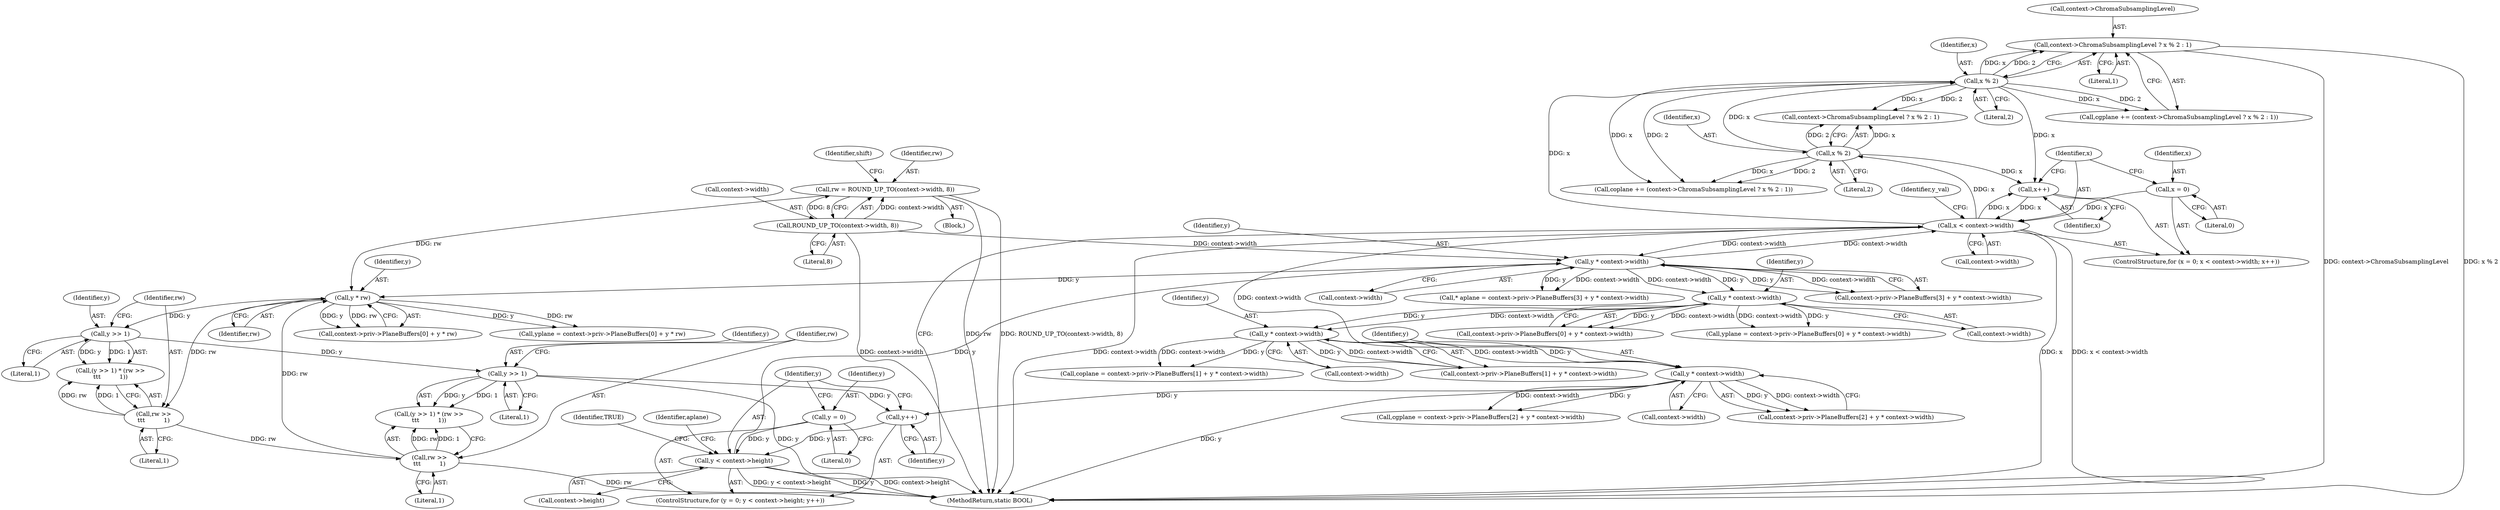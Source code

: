 digraph "0_FreeRDP_d1112c279bd1a327e8e4d0b5f371458bf2579659@pointer" {
"1000399" [label="(Call,context->ChromaSubsamplingLevel ? x % 2 : 1)"];
"1000403" [label="(Call,x % 2)"];
"1000393" [label="(Call,x % 2)"];
"1000283" [label="(Call,x < context->width)"];
"1000288" [label="(Call,x++)"];
"1000280" [label="(Call,x = 0)"];
"1000274" [label="(Call,y * context->width)"];
"1000259" [label="(Call,y * context->width)"];
"1000244" [label="(Call,y * context->width)"];
"1000175" [label="(Call,y * context->width)"];
"1000153" [label="(Call,y < context->height)"];
"1000158" [label="(Call,y++)"];
"1000226" [label="(Call,y >> 1)"];
"1000209" [label="(Call,y >> 1)"];
"1000195" [label="(Call,y * rw)"];
"1000125" [label="(Call,rw = ROUND_UP_TO(context->width, 8))"];
"1000127" [label="(Call,ROUND_UP_TO(context->width, 8))"];
"1000229" [label="(Call,rw >>\n\t\t\t          1)"];
"1000212" [label="(Call,rw >>\n\t\t\t          1)"];
"1000150" [label="(Call,y = 0)"];
"1000404" [label="(Identifier,x)"];
"1000281" [label="(Identifier,x)"];
"1000175" [label="(Call,y * context->width)"];
"1000244" [label="(Call,y * context->width)"];
"1000249" [label="(Call,coplane = context->priv->PlaneBuffers[1] + y * context->width)"];
"1000259" [label="(Call,y * context->width)"];
"1000246" [label="(Call,context->width)"];
"1000195" [label="(Call,y * rw)"];
"1000154" [label="(Identifier,y)"];
"1000226" [label="(Call,y >> 1)"];
"1000228" [label="(Literal,1)"];
"1000283" [label="(Call,x < context->width)"];
"1000282" [label="(Literal,0)"];
"1000153" [label="(Call,y < context->height)"];
"1000110" [label="(Block,)"];
"1000387" [label="(Call,coplane += (context->ChromaSubsamplingLevel ? x % 2 : 1))"];
"1000227" [label="(Identifier,y)"];
"1000155" [label="(Call,context->height)"];
"1000405" [label="(Literal,2)"];
"1000251" [label="(Call,context->priv->PlaneBuffers[1] + y * context->width)"];
"1000261" [label="(Call,context->width)"];
"1000395" [label="(Literal,2)"];
"1000284" [label="(Identifier,x)"];
"1000266" [label="(Call,context->priv->PlaneBuffers[2] + y * context->width)"];
"1000177" [label="(Call,context->width)"];
"1000176" [label="(Identifier,y)"];
"1000150" [label="(Call,y = 0)"];
"1000151" [label="(Identifier,y)"];
"1000411" [label="(MethodReturn,static BOOL)"];
"1000397" [label="(Call,cgplane += (context->ChromaSubsamplingLevel ? x % 2 : 1))"];
"1000209" [label="(Call,y >> 1)"];
"1000275" [label="(Identifier,y)"];
"1000406" [label="(Literal,1)"];
"1000280" [label="(Call,x = 0)"];
"1000165" [label="(Call,* aplane = context->priv->PlaneBuffers[3] + y * context->width)"];
"1000185" [label="(Call,yplane = context->priv->PlaneBuffers[0] + y * rw)"];
"1000260" [label="(Identifier,y)"];
"1000229" [label="(Call,rw >>\n\t\t\t          1)"];
"1000133" [label="(Identifier,shift)"];
"1000131" [label="(Literal,8)"];
"1000274" [label="(Call,y * context->width)"];
"1000230" [label="(Identifier,rw)"];
"1000394" [label="(Identifier,x)"];
"1000211" [label="(Literal,1)"];
"1000197" [label="(Identifier,rw)"];
"1000149" [label="(ControlStructure,for (y = 0; y < context->height; y++))"];
"1000276" [label="(Call,context->width)"];
"1000187" [label="(Call,context->priv->PlaneBuffers[0] + y * rw)"];
"1000128" [label="(Call,context->width)"];
"1000152" [label="(Literal,0)"];
"1000126" [label="(Identifier,rw)"];
"1000196" [label="(Identifier,y)"];
"1000225" [label="(Call,(y >> 1) * (rw >>\n\t\t\t          1))"];
"1000125" [label="(Call,rw = ROUND_UP_TO(context->width, 8))"];
"1000158" [label="(Call,y++)"];
"1000231" [label="(Literal,1)"];
"1000210" [label="(Identifier,y)"];
"1000212" [label="(Call,rw >>\n\t\t\t          1)"];
"1000167" [label="(Call,context->priv->PlaneBuffers[3] + y * context->width)"];
"1000214" [label="(Literal,1)"];
"1000236" [label="(Call,context->priv->PlaneBuffers[0] + y * context->width)"];
"1000393" [label="(Call,x % 2)"];
"1000285" [label="(Call,context->width)"];
"1000234" [label="(Call,yplane = context->priv->PlaneBuffers[0] + y * context->width)"];
"1000127" [label="(Call,ROUND_UP_TO(context->width, 8))"];
"1000288" [label="(Call,x++)"];
"1000289" [label="(Identifier,x)"];
"1000403" [label="(Call,x % 2)"];
"1000264" [label="(Call,cgplane = context->priv->PlaneBuffers[2] + y * context->width)"];
"1000410" [label="(Identifier,TRUE)"];
"1000389" [label="(Call,context->ChromaSubsamplingLevel ? x % 2 : 1)"];
"1000279" [label="(ControlStructure,for (x = 0; x < context->width; x++))"];
"1000159" [label="(Identifier,y)"];
"1000245" [label="(Identifier,y)"];
"1000166" [label="(Identifier,aplane)"];
"1000208" [label="(Call,(y >> 1) * (rw >>\n\t\t\t          1))"];
"1000213" [label="(Identifier,rw)"];
"1000399" [label="(Call,context->ChromaSubsamplingLevel ? x % 2 : 1)"];
"1000293" [label="(Identifier,y_val)"];
"1000400" [label="(Call,context->ChromaSubsamplingLevel)"];
"1000399" -> "1000397"  [label="AST: "];
"1000399" -> "1000403"  [label="CFG: "];
"1000399" -> "1000406"  [label="CFG: "];
"1000400" -> "1000399"  [label="AST: "];
"1000403" -> "1000399"  [label="AST: "];
"1000406" -> "1000399"  [label="AST: "];
"1000397" -> "1000399"  [label="CFG: "];
"1000399" -> "1000411"  [label="DDG: x % 2"];
"1000399" -> "1000411"  [label="DDG: context->ChromaSubsamplingLevel"];
"1000403" -> "1000399"  [label="DDG: x"];
"1000403" -> "1000399"  [label="DDG: 2"];
"1000403" -> "1000405"  [label="CFG: "];
"1000404" -> "1000403"  [label="AST: "];
"1000405" -> "1000403"  [label="AST: "];
"1000403" -> "1000288"  [label="DDG: x"];
"1000403" -> "1000387"  [label="DDG: x"];
"1000403" -> "1000387"  [label="DDG: 2"];
"1000403" -> "1000389"  [label="DDG: x"];
"1000403" -> "1000389"  [label="DDG: 2"];
"1000403" -> "1000397"  [label="DDG: x"];
"1000403" -> "1000397"  [label="DDG: 2"];
"1000393" -> "1000403"  [label="DDG: x"];
"1000283" -> "1000403"  [label="DDG: x"];
"1000393" -> "1000389"  [label="AST: "];
"1000393" -> "1000395"  [label="CFG: "];
"1000394" -> "1000393"  [label="AST: "];
"1000395" -> "1000393"  [label="AST: "];
"1000389" -> "1000393"  [label="CFG: "];
"1000393" -> "1000288"  [label="DDG: x"];
"1000393" -> "1000387"  [label="DDG: x"];
"1000393" -> "1000387"  [label="DDG: 2"];
"1000393" -> "1000389"  [label="DDG: x"];
"1000393" -> "1000389"  [label="DDG: 2"];
"1000283" -> "1000393"  [label="DDG: x"];
"1000283" -> "1000279"  [label="AST: "];
"1000283" -> "1000285"  [label="CFG: "];
"1000284" -> "1000283"  [label="AST: "];
"1000285" -> "1000283"  [label="AST: "];
"1000293" -> "1000283"  [label="CFG: "];
"1000159" -> "1000283"  [label="CFG: "];
"1000283" -> "1000411"  [label="DDG: context->width"];
"1000283" -> "1000411"  [label="DDG: x"];
"1000283" -> "1000411"  [label="DDG: x < context->width"];
"1000283" -> "1000175"  [label="DDG: context->width"];
"1000288" -> "1000283"  [label="DDG: x"];
"1000280" -> "1000283"  [label="DDG: x"];
"1000274" -> "1000283"  [label="DDG: context->width"];
"1000175" -> "1000283"  [label="DDG: context->width"];
"1000283" -> "1000288"  [label="DDG: x"];
"1000288" -> "1000279"  [label="AST: "];
"1000288" -> "1000289"  [label="CFG: "];
"1000289" -> "1000288"  [label="AST: "];
"1000284" -> "1000288"  [label="CFG: "];
"1000280" -> "1000279"  [label="AST: "];
"1000280" -> "1000282"  [label="CFG: "];
"1000281" -> "1000280"  [label="AST: "];
"1000282" -> "1000280"  [label="AST: "];
"1000284" -> "1000280"  [label="CFG: "];
"1000274" -> "1000266"  [label="AST: "];
"1000274" -> "1000276"  [label="CFG: "];
"1000275" -> "1000274"  [label="AST: "];
"1000276" -> "1000274"  [label="AST: "];
"1000266" -> "1000274"  [label="CFG: "];
"1000274" -> "1000411"  [label="DDG: y"];
"1000274" -> "1000158"  [label="DDG: y"];
"1000274" -> "1000264"  [label="DDG: y"];
"1000274" -> "1000264"  [label="DDG: context->width"];
"1000274" -> "1000266"  [label="DDG: y"];
"1000274" -> "1000266"  [label="DDG: context->width"];
"1000259" -> "1000274"  [label="DDG: y"];
"1000259" -> "1000274"  [label="DDG: context->width"];
"1000259" -> "1000251"  [label="AST: "];
"1000259" -> "1000261"  [label="CFG: "];
"1000260" -> "1000259"  [label="AST: "];
"1000261" -> "1000259"  [label="AST: "];
"1000251" -> "1000259"  [label="CFG: "];
"1000259" -> "1000249"  [label="DDG: y"];
"1000259" -> "1000249"  [label="DDG: context->width"];
"1000259" -> "1000251"  [label="DDG: y"];
"1000259" -> "1000251"  [label="DDG: context->width"];
"1000244" -> "1000259"  [label="DDG: y"];
"1000244" -> "1000259"  [label="DDG: context->width"];
"1000244" -> "1000236"  [label="AST: "];
"1000244" -> "1000246"  [label="CFG: "];
"1000245" -> "1000244"  [label="AST: "];
"1000246" -> "1000244"  [label="AST: "];
"1000236" -> "1000244"  [label="CFG: "];
"1000244" -> "1000234"  [label="DDG: y"];
"1000244" -> "1000234"  [label="DDG: context->width"];
"1000244" -> "1000236"  [label="DDG: y"];
"1000244" -> "1000236"  [label="DDG: context->width"];
"1000175" -> "1000244"  [label="DDG: y"];
"1000175" -> "1000244"  [label="DDG: context->width"];
"1000175" -> "1000167"  [label="AST: "];
"1000175" -> "1000177"  [label="CFG: "];
"1000176" -> "1000175"  [label="AST: "];
"1000177" -> "1000175"  [label="AST: "];
"1000167" -> "1000175"  [label="CFG: "];
"1000175" -> "1000165"  [label="DDG: y"];
"1000175" -> "1000165"  [label="DDG: context->width"];
"1000175" -> "1000167"  [label="DDG: y"];
"1000175" -> "1000167"  [label="DDG: context->width"];
"1000153" -> "1000175"  [label="DDG: y"];
"1000127" -> "1000175"  [label="DDG: context->width"];
"1000175" -> "1000195"  [label="DDG: y"];
"1000153" -> "1000149"  [label="AST: "];
"1000153" -> "1000155"  [label="CFG: "];
"1000154" -> "1000153"  [label="AST: "];
"1000155" -> "1000153"  [label="AST: "];
"1000166" -> "1000153"  [label="CFG: "];
"1000410" -> "1000153"  [label="CFG: "];
"1000153" -> "1000411"  [label="DDG: y"];
"1000153" -> "1000411"  [label="DDG: context->height"];
"1000153" -> "1000411"  [label="DDG: y < context->height"];
"1000158" -> "1000153"  [label="DDG: y"];
"1000150" -> "1000153"  [label="DDG: y"];
"1000158" -> "1000149"  [label="AST: "];
"1000158" -> "1000159"  [label="CFG: "];
"1000159" -> "1000158"  [label="AST: "];
"1000154" -> "1000158"  [label="CFG: "];
"1000226" -> "1000158"  [label="DDG: y"];
"1000226" -> "1000225"  [label="AST: "];
"1000226" -> "1000228"  [label="CFG: "];
"1000227" -> "1000226"  [label="AST: "];
"1000228" -> "1000226"  [label="AST: "];
"1000230" -> "1000226"  [label="CFG: "];
"1000226" -> "1000411"  [label="DDG: y"];
"1000226" -> "1000225"  [label="DDG: y"];
"1000226" -> "1000225"  [label="DDG: 1"];
"1000209" -> "1000226"  [label="DDG: y"];
"1000209" -> "1000208"  [label="AST: "];
"1000209" -> "1000211"  [label="CFG: "];
"1000210" -> "1000209"  [label="AST: "];
"1000211" -> "1000209"  [label="AST: "];
"1000213" -> "1000209"  [label="CFG: "];
"1000209" -> "1000208"  [label="DDG: y"];
"1000209" -> "1000208"  [label="DDG: 1"];
"1000195" -> "1000209"  [label="DDG: y"];
"1000195" -> "1000187"  [label="AST: "];
"1000195" -> "1000197"  [label="CFG: "];
"1000196" -> "1000195"  [label="AST: "];
"1000197" -> "1000195"  [label="AST: "];
"1000187" -> "1000195"  [label="CFG: "];
"1000195" -> "1000185"  [label="DDG: y"];
"1000195" -> "1000185"  [label="DDG: rw"];
"1000195" -> "1000187"  [label="DDG: y"];
"1000195" -> "1000187"  [label="DDG: rw"];
"1000125" -> "1000195"  [label="DDG: rw"];
"1000229" -> "1000195"  [label="DDG: rw"];
"1000195" -> "1000212"  [label="DDG: rw"];
"1000125" -> "1000110"  [label="AST: "];
"1000125" -> "1000127"  [label="CFG: "];
"1000126" -> "1000125"  [label="AST: "];
"1000127" -> "1000125"  [label="AST: "];
"1000133" -> "1000125"  [label="CFG: "];
"1000125" -> "1000411"  [label="DDG: rw"];
"1000125" -> "1000411"  [label="DDG: ROUND_UP_TO(context->width, 8)"];
"1000127" -> "1000125"  [label="DDG: context->width"];
"1000127" -> "1000125"  [label="DDG: 8"];
"1000127" -> "1000131"  [label="CFG: "];
"1000128" -> "1000127"  [label="AST: "];
"1000131" -> "1000127"  [label="AST: "];
"1000127" -> "1000411"  [label="DDG: context->width"];
"1000229" -> "1000225"  [label="AST: "];
"1000229" -> "1000231"  [label="CFG: "];
"1000230" -> "1000229"  [label="AST: "];
"1000231" -> "1000229"  [label="AST: "];
"1000225" -> "1000229"  [label="CFG: "];
"1000229" -> "1000411"  [label="DDG: rw"];
"1000229" -> "1000225"  [label="DDG: rw"];
"1000229" -> "1000225"  [label="DDG: 1"];
"1000212" -> "1000229"  [label="DDG: rw"];
"1000212" -> "1000208"  [label="AST: "];
"1000212" -> "1000214"  [label="CFG: "];
"1000213" -> "1000212"  [label="AST: "];
"1000214" -> "1000212"  [label="AST: "];
"1000208" -> "1000212"  [label="CFG: "];
"1000212" -> "1000208"  [label="DDG: rw"];
"1000212" -> "1000208"  [label="DDG: 1"];
"1000150" -> "1000149"  [label="AST: "];
"1000150" -> "1000152"  [label="CFG: "];
"1000151" -> "1000150"  [label="AST: "];
"1000152" -> "1000150"  [label="AST: "];
"1000154" -> "1000150"  [label="CFG: "];
}
